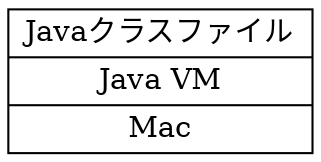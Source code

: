digraph {
        rankdir=LR;
        node [shape=record];
        a [label="Javaクラスファイル|Java VM|Mac"];
        a
}
